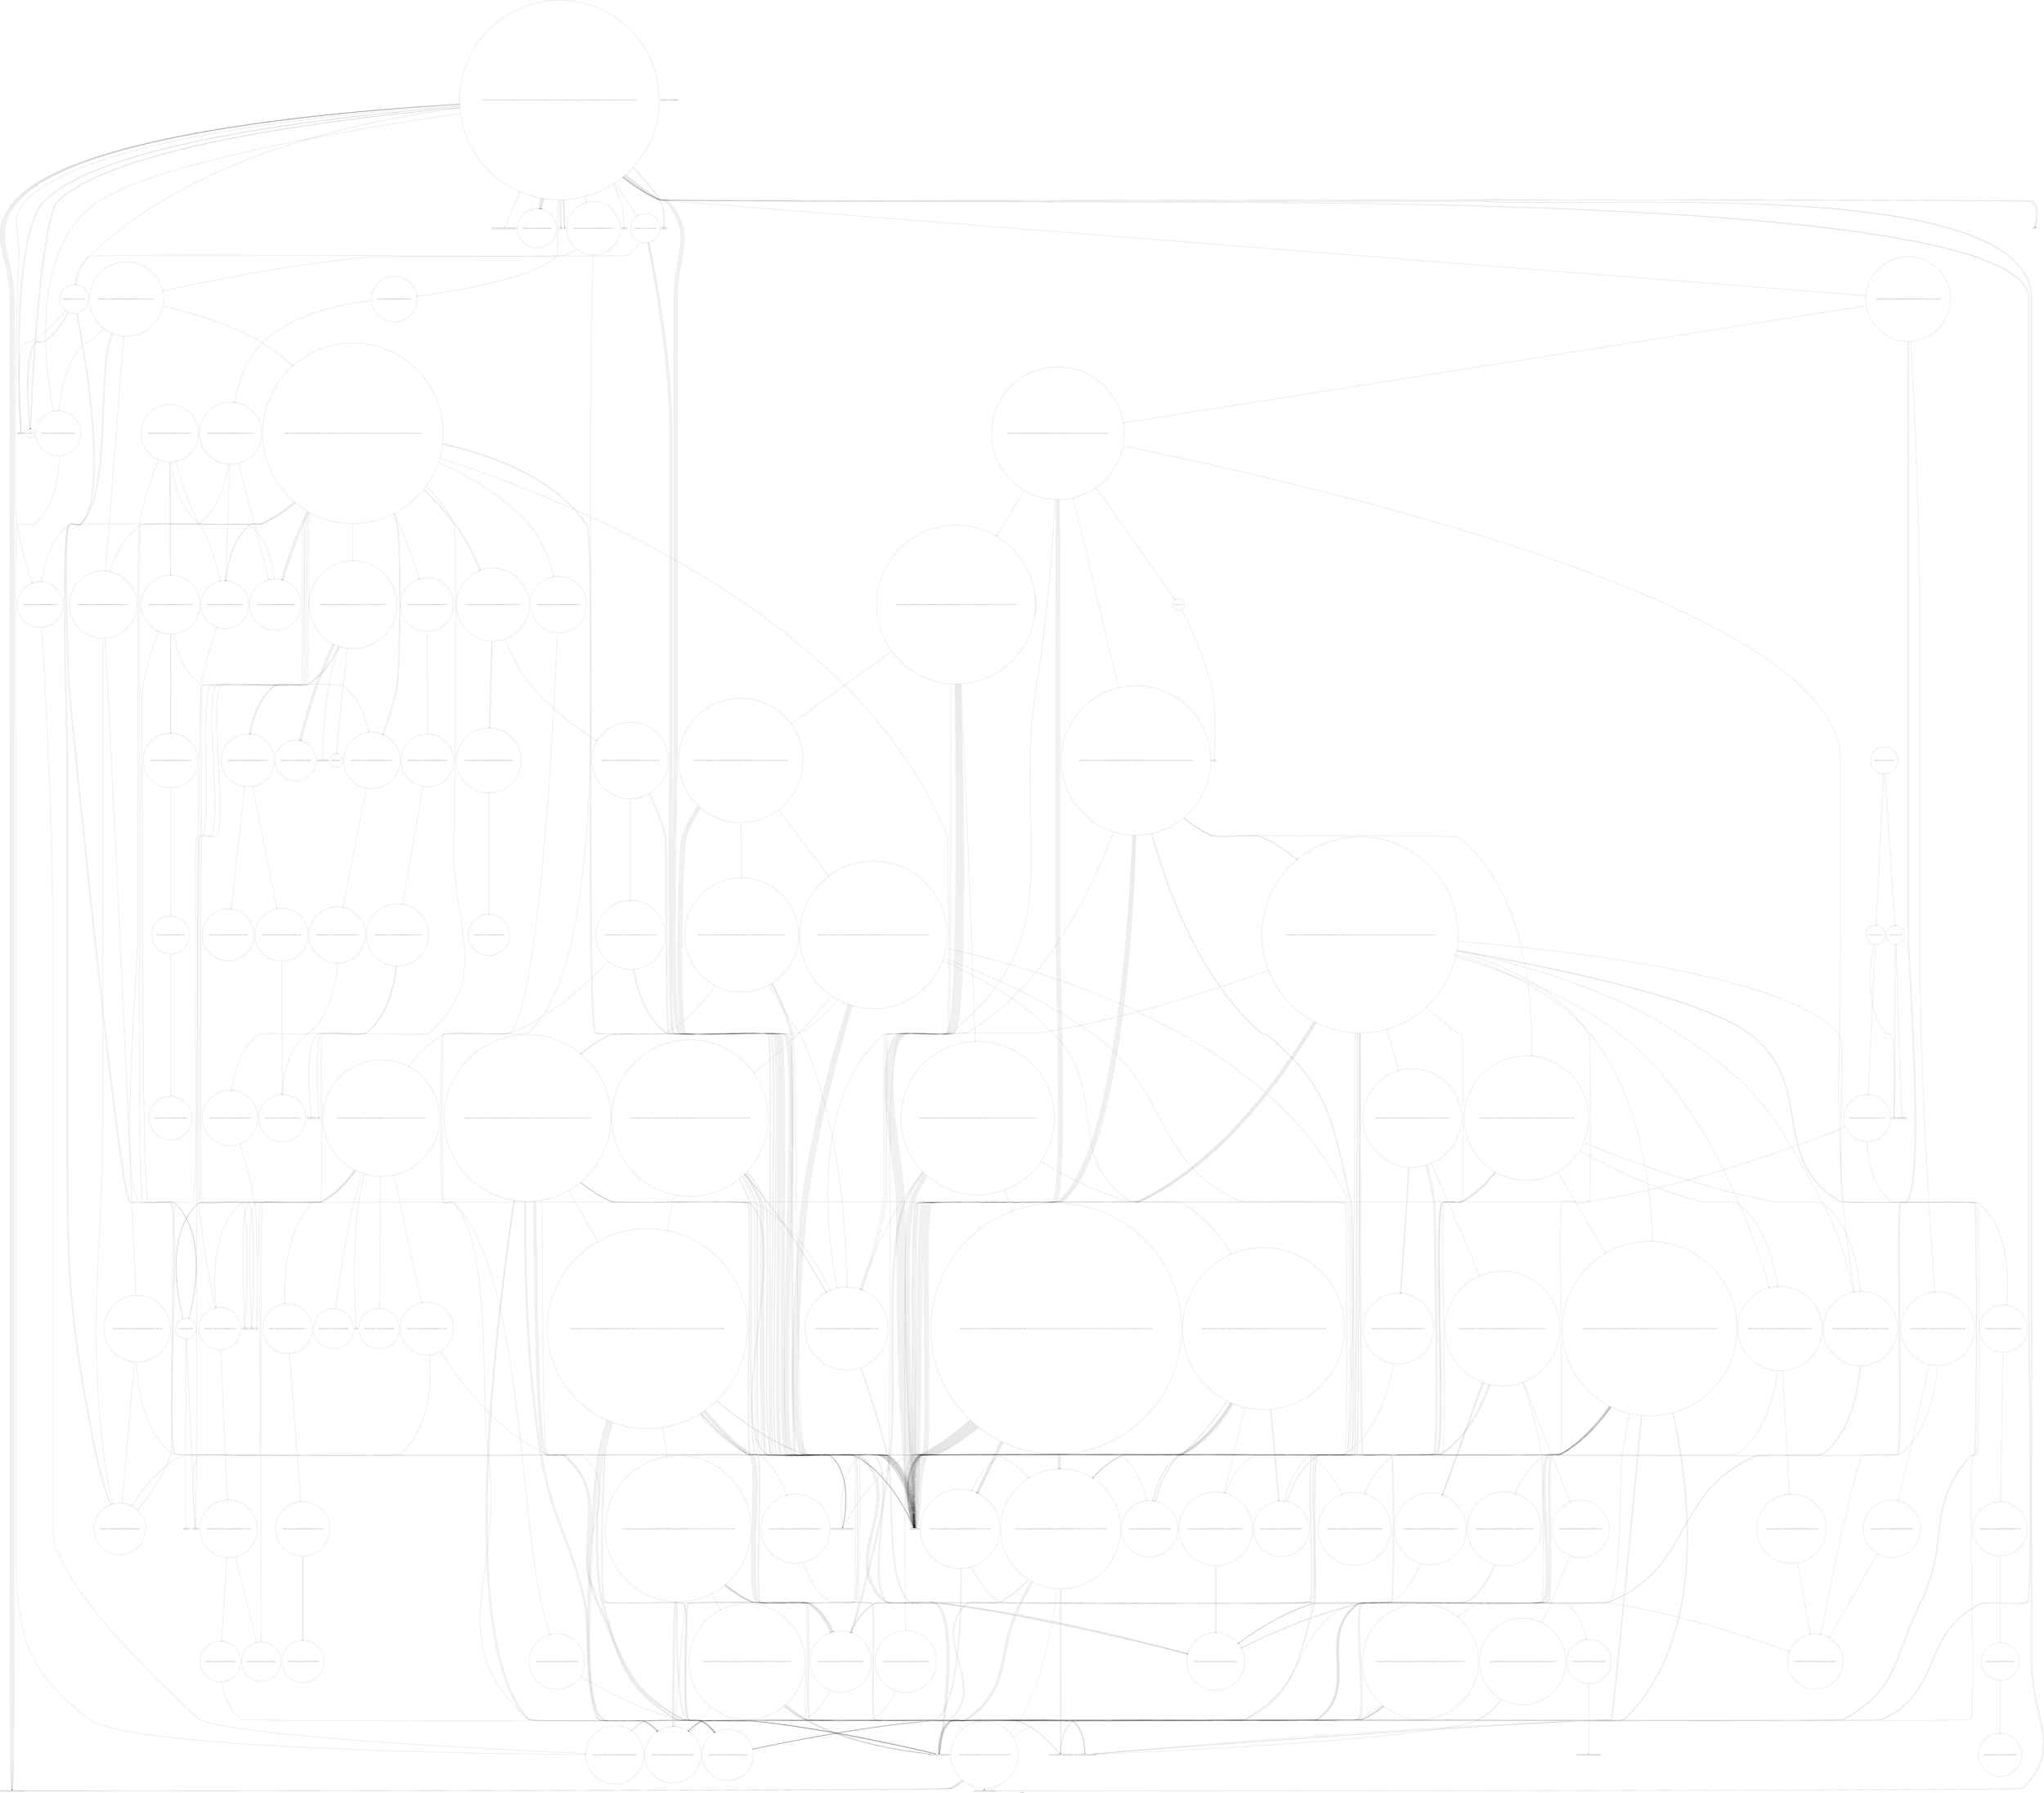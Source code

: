 digraph "Call Graph" {
	label="Call Graph";

	Node0x55e33c1024f0 [shape=record,shape=circle,label="{__cxx_global_var_init|{<s0>1|<s1>2}}"];
	Node0x55e33c1024f0:s0 -> Node0x55e33c100630[color=black];
	Node0x55e33c1024f0:s1 -> Node0x55e33c549b20[color=black];
	Node0x55e33c54d6c0 [shape=record,shape=circle,label="{_ZN9__gnu_cxx13new_allocatorINSt7__cxx1112basic_stringIcSt11char_traitsIcESaIcEEEE7destroyIS6_EEvPT_|{<s0>186}}"];
	Node0x55e33c54d6c0:s0 -> Node0x55e33c54a520[color=black];
	Node0x55e33c549d20 [shape=record,shape=circle,label="{_Z4pcmpNSt7__cxx1112basic_stringIcSt11char_traitsIcESaIcEEES4_|{<s0>12|<s1>13|<s2>14|<s3>15|<s4>16|<s5>17|<s6>18|<s7>19|<s8>20}}"];
	Node0x55e33c549d20:s0 -> Node0x55e33c549da0[color=black];
	Node0x55e33c549d20:s1 -> Node0x55e33c549da0[color=black];
	Node0x55e33c549d20:s2 -> Node0x55e33c549da0[color=black];
	Node0x55e33c549d20:s3 -> Node0x55e33c549da0[color=black];
	Node0x55e33c549d20:s4 -> Node0x55e33c549da0[color=black];
	Node0x55e33c549d20:s5 -> Node0x55e33c549e20[color=black];
	Node0x55e33c549d20:s6 -> Node0x55e33c549e20[color=black];
	Node0x55e33c549d20:s7 -> Node0x55e33c549e20[color=black];
	Node0x55e33c549d20:s8 -> Node0x55e33c549e20[color=black];
	Node0x55e33c54b220 [shape=record,shape=circle,label="{_ZSt22__final_insertion_sortIN9__gnu_cxx17__normal_iteratorIPNSt7__cxx1112basic_stringIcSt11char_traitsIcESaIcEEESt6vectorIS7_SaIS7_EEEENS0_5__ops15_Iter_comp_iterIPFbS7_S7_EEEEvT_SI_T0_|{<s0>218|<s1>219|<s2>220|<s3>221|<s4>222|<s5>223|<s6>224|<s7>225|<s8>226|<s9>227|<s10>228|<s11>229|<s12>230}}"];
	Node0x55e33c54b220:s0 -> Node0x55e33c54c7c0[color=black];
	Node0x55e33c54b220:s1 -> Node0x55e33c54a020[color=black];
	Node0x55e33c54b220:s2 -> Node0x55e33c54b720[color=black];
	Node0x55e33c54b220:s3 -> Node0x55e33c54a020[color=black];
	Node0x55e33c54b220:s4 -> Node0x55e33c54c020[color=black];
	Node0x55e33c54b220:s5 -> Node0x55e33c54b720[color=black];
	Node0x55e33c54b220:s6 -> Node0x55e33c54a020[color=black];
	Node0x55e33c54b220:s7 -> Node0x55e33c54a020[color=black];
	Node0x55e33c54b220:s8 -> Node0x55e33c54c0a0[color=black];
	Node0x55e33c54b220:s9 -> Node0x55e33c54a020[color=black];
	Node0x55e33c54b220:s10 -> Node0x55e33c54a020[color=black];
	Node0x55e33c54b220:s11 -> Node0x55e33c54a020[color=black];
	Node0x55e33c54b220:s12 -> Node0x55e33c54c020[color=black];
	Node0x55e33c54a0a0 [shape=record,shape=circle,label="{_Z3gcdR3recS0_|{<s0>26|<s1>27|<s2>28|<s3>29|<s4>30}}"];
	Node0x55e33c54a0a0:s0 -> Node0x55e33c54a020[color=black];
	Node0x55e33c54a0a0:s1 -> Node0x55e33c54a020[color=black];
	Node0x55e33c54a0a0:s2 -> Node0x55e33c54a020[color=black];
	Node0x55e33c54a0a0:s3 -> Node0x55e33c54a020[color=black];
	Node0x55e33c54a0a0:s4 -> Node0x55e33c549f20[color=black];
	Node0x55e33c54b5a0 [shape=record,shape=circle,label="{_ZN9__gnu_cxx5__ops15_Iter_comp_iterIPFbNSt7__cxx1112basic_stringIcSt11char_traitsIcESaIcEEES7_EEclINS_17__normal_iteratorIPS7_St6vectorIS7_SaIS7_EEEESH_EEbT_T0_|{<s0>288|<s1>289|<s2>290|<s3>291|<s4>292|<s5>293|<s6>294|<s7>295|<s8>493}}"];
	Node0x55e33c54b5a0:s0 -> Node0x55e33c54b7a0[color=black];
	Node0x55e33c54b5a0:s1 -> Node0x55e33c54bba0[color=black];
	Node0x55e33c54b5a0:s2 -> Node0x55e33c54b7a0[color=black];
	Node0x55e33c54b5a0:s3 -> Node0x55e33c54bba0[color=black];
	Node0x55e33c54b5a0:s4 -> Node0x55e33c54a520[color=black];
	Node0x55e33c54b5a0:s5 -> Node0x55e33c54a520[color=black];
	Node0x55e33c54b5a0:s6 -> Node0x55e33c54a520[color=black];
	Node0x55e33c54b5a0:s7 -> Node0x55e33c54a520[color=black];
	Node0x55e33c54b5a0:s8 -> Node0x55e33c549d20[color=red];
	Node0x55e33c54a420 [shape=record,shape=Mrecord,label="{_ZNSt7__cxx1112basic_stringIcSt11char_traitsIcESaIcEEC1EPKcRKS3_}"];
	Node0x55e33c54b920 [shape=record,shape=circle,label="{_ZSt4moveIRN9__gnu_cxx5__ops15_Iter_comp_iterIPFbNSt7__cxx1112basic_stringIcSt11char_traitsIcESaIcEEES8_EEEEONSt16remove_referenceIT_E4typeEOSE_}"];
	Node0x55e33c54a7a0 [shape=record,shape=circle,label="{_ZNSt6vectorINSt7__cxx1112basic_stringIcSt11char_traitsIcESaIcEEESaIS5_EEixEm}"];
	Node0x55e33c54bca0 [shape=record,shape=circle,label="{_ZSt22__move_median_to_firstIN9__gnu_cxx17__normal_iteratorIPNSt7__cxx1112basic_stringIcSt11char_traitsIcESaIcEEESt6vectorIS7_SaIS7_EEEENS0_5__ops15_Iter_comp_iterIPFbS7_S7_EEEEvT_SI_SI_SI_T0_|{<s0>357|<s1>358|<s2>359|<s3>360|<s4>361|<s5>362|<s6>363|<s7>364|<s8>365|<s9>366|<s10>367|<s11>368|<s12>369|<s13>370|<s14>371|<s15>372|<s16>373|<s17>374|<s18>375|<s19>376|<s20>377|<s21>378|<s22>379|<s23>380|<s24>381|<s25>382|<s26>383|<s27>384|<s28>385|<s29>386|<s30>387|<s31>388|<s32>389}}"];
	Node0x55e33c54bca0:s0 -> Node0x55e33c54a020[color=black];
	Node0x55e33c54bca0:s1 -> Node0x55e33c54a020[color=black];
	Node0x55e33c54bca0:s2 -> Node0x55e33c54b5a0[color=black];
	Node0x55e33c54bca0:s3 -> Node0x55e33c54a020[color=black];
	Node0x55e33c54bca0:s4 -> Node0x55e33c54a020[color=black];
	Node0x55e33c54bca0:s5 -> Node0x55e33c54b5a0[color=black];
	Node0x55e33c54bca0:s6 -> Node0x55e33c54a020[color=black];
	Node0x55e33c54bca0:s7 -> Node0x55e33c54a020[color=black];
	Node0x55e33c54bca0:s8 -> Node0x55e33c54be20[color=black];
	Node0x55e33c54bca0:s9 -> Node0x55e33c54a020[color=black];
	Node0x55e33c54bca0:s10 -> Node0x55e33c54a020[color=black];
	Node0x55e33c54bca0:s11 -> Node0x55e33c54b5a0[color=black];
	Node0x55e33c54bca0:s12 -> Node0x55e33c54a020[color=black];
	Node0x55e33c54bca0:s13 -> Node0x55e33c54a020[color=black];
	Node0x55e33c54bca0:s14 -> Node0x55e33c54be20[color=black];
	Node0x55e33c54bca0:s15 -> Node0x55e33c54a020[color=black];
	Node0x55e33c54bca0:s16 -> Node0x55e33c54a020[color=black];
	Node0x55e33c54bca0:s17 -> Node0x55e33c54be20[color=black];
	Node0x55e33c54bca0:s18 -> Node0x55e33c54a020[color=black];
	Node0x55e33c54bca0:s19 -> Node0x55e33c54a020[color=black];
	Node0x55e33c54bca0:s20 -> Node0x55e33c54b5a0[color=black];
	Node0x55e33c54bca0:s21 -> Node0x55e33c54a020[color=black];
	Node0x55e33c54bca0:s22 -> Node0x55e33c54a020[color=black];
	Node0x55e33c54bca0:s23 -> Node0x55e33c54be20[color=black];
	Node0x55e33c54bca0:s24 -> Node0x55e33c54a020[color=black];
	Node0x55e33c54bca0:s25 -> Node0x55e33c54a020[color=black];
	Node0x55e33c54bca0:s26 -> Node0x55e33c54b5a0[color=black];
	Node0x55e33c54bca0:s27 -> Node0x55e33c54a020[color=black];
	Node0x55e33c54bca0:s28 -> Node0x55e33c54a020[color=black];
	Node0x55e33c54bca0:s29 -> Node0x55e33c54be20[color=black];
	Node0x55e33c54bca0:s30 -> Node0x55e33c54a020[color=black];
	Node0x55e33c54bca0:s31 -> Node0x55e33c54a020[color=black];
	Node0x55e33c54bca0:s32 -> Node0x55e33c54be20[color=black];
	Node0x55e33c54ab20 [shape=record,shape=circle,label="{_ZNSaINSt7__cxx1112basic_stringIcSt11char_traitsIcESaIcEEEEC2Ev|{<s0>90}}"];
	Node0x55e33c54ab20:s0 -> Node0x55e33c54aba0[color=black];
	Node0x55e33c54c020 [shape=record,shape=circle,label="{_ZSt16__insertion_sortIN9__gnu_cxx17__normal_iteratorIPNSt7__cxx1112basic_stringIcSt11char_traitsIcESaIcEEESt6vectorIS7_SaIS7_EEEENS0_5__ops15_Iter_comp_iterIPFbS7_S7_EEEEvT_SI_T0_|{<s0>410|<s1>411|<s2>412|<s3>413|<s4>414|<s5>415|<s6>416|<s7>417|<s8>418|<s9>419|<s10>420|<s11>421|<s12>422|<s13>423|<s14>424|<s15>425|<s16>426|<s17>427|<s18>428|<s19>429|<s20>430|<s21>431|<s22>432}}"];
	Node0x55e33c54c020:s0 -> Node0x55e33c54c120[color=black];
	Node0x55e33c54c020:s1 -> Node0x55e33c54b720[color=black];
	Node0x55e33c54c020:s2 -> Node0x55e33c54d8c0[color=black];
	Node0x55e33c54c020:s3 -> Node0x55e33c54a020[color=black];
	Node0x55e33c54c020:s4 -> Node0x55e33c54a020[color=black];
	Node0x55e33c54c020:s5 -> Node0x55e33c54b5a0[color=black];
	Node0x55e33c54c020:s6 -> Node0x55e33c54b7a0[color=black];
	Node0x55e33c54c020:s7 -> Node0x55e33c54c440[color=black];
	Node0x55e33c54c020:s8 -> Node0x55e33c54c6c0[color=black];
	Node0x55e33c54c020:s9 -> Node0x55e33c54a020[color=black];
	Node0x55e33c54c020:s10 -> Node0x55e33c54a020[color=black];
	Node0x55e33c54c020:s11 -> Node0x55e33c54b720[color=black];
	Node0x55e33c54c020:s12 -> Node0x55e33c54f9e0[color=black];
	Node0x55e33c54c020:s13 -> Node0x55e33c54c440[color=black];
	Node0x55e33c54c020:s14 -> Node0x55e33c54b7a0[color=black];
	Node0x55e33c54c020:s15 -> Node0x55e33c54b8a0[color=black];
	Node0x55e33c54c020:s16 -> Node0x55e33c54a520[color=black];
	Node0x55e33c54c020:s17 -> Node0x55e33c54a520[color=black];
	Node0x55e33c54c020:s18 -> Node0x55e33c54a020[color=black];
	Node0x55e33c54c020:s19 -> Node0x55e33c54a020[color=black];
	Node0x55e33c54c020:s20 -> Node0x55e33c54fae0[color=black];
	Node0x55e33c54c020:s21 -> Node0x55e33c54fa60[color=black];
	Node0x55e33c54c020:s22 -> Node0x55e33c54b6a0[color=black];
	Node0x55e33c54aea0 [shape=record,shape=circle,label="{_ZSt8_DestroyINSt7__cxx1112basic_stringIcSt11char_traitsIcESaIcEEEEvPT_|{<s0>99}}"];
	Node0x55e33c54aea0:s0 -> Node0x55e33c54a520[color=black];
	Node0x55e33c54fbe0 [shape=record,shape=circle,label="{_ZSt12__miter_baseIN9__gnu_cxx17__normal_iteratorIPNSt7__cxx1112basic_stringIcSt11char_traitsIcESaIcEEESt6vectorIS7_SaIS7_EEEEET_SD_|{<s0>476}}"];
	Node0x55e33c54fbe0:s0 -> Node0x55e33c54a020[color=black];
	Node0x55e33c54c240 [shape=record,shape=circle,label="{_ZNSaINSt7__cxx1112basic_stringIcSt11char_traitsIcESaIcEEEED2Ev|{<s0>104}}"];
	Node0x55e33c54c240:s0 -> Node0x55e33c54c2c0[color=black];
	Node0x55e33c54ff60 [shape=record,shape=circle,label="{_GLOBAL__sub_I_lympanda_1_0.cpp|{<s0>490|<s1>491}}"];
	Node0x55e33c54ff60:s0 -> Node0x55e33c1024f0[color=black];
	Node0x55e33c54ff60:s1 -> Node0x55e33c549ba0[color=black];
	Node0x55e33c54c5c0 [shape=record,shape=circle,label="{_ZNSt6vectorINSt7__cxx1112basic_stringIcSt11char_traitsIcESaIcEEESaIS5_EE17_M_realloc_insertIJS5_EEEvN9__gnu_cxx17__normal_iteratorIPS5_S7_EEDpOT_|{<s0>115|<s1>116|<s2>117|<s3>118|<s4>119|<s5>120|<s6>121|<s7>122|<s8>123|<s9>124|<s10>125|<s11>126|<s12>127|<s13>128|<s14>129|<s15>130|<s16>131|<s17>132|<s18>133|<s19>134|<s20>135|<s21>136|<s22>137}}"];
	Node0x55e33c54c5c0:s0 -> Node0x55e33c54c740[color=black];
	Node0x55e33c54c5c0:s1 -> Node0x55e33c54a6a0[color=black];
	Node0x55e33c54c5c0:s2 -> Node0x55e33c54c7c0[color=black];
	Node0x55e33c54c5c0:s3 -> Node0x55e33c54c840[color=black];
	Node0x55e33c54c5c0:s4 -> Node0x55e33c54c540[color=black];
	Node0x55e33c54c5c0:s5 -> Node0x55e33c54c4c0[color=black];
	Node0x55e33c54c5c0:s6 -> Node0x55e33c54c940[color=black];
	Node0x55e33c54c5c0:s7 -> Node0x55e33c54aca0[color=black];
	Node0x55e33c54c5c0:s8 -> Node0x55e33c54c8c0[color=black];
	Node0x55e33c54c5c0:s9 -> Node0x55e33c54c940[color=black];
	Node0x55e33c54c5c0:s10 -> Node0x55e33c54aca0[color=black];
	Node0x55e33c54c5c0:s11 -> Node0x55e33c54c8c0[color=black];
	Node0x55e33c54c5c0:s12 -> Node0x55e33c54a9a0[color=black];
	Node0x55e33c54c5c0:s13 -> Node0x55e33c54c9c0[color=black];
	Node0x55e33c54c5c0:s14 -> Node0x55e33c54cac0[color=black];
	Node0x55e33c54c5c0:s15 -> Node0x55e33c54aca0[color=black];
	Node0x55e33c54c5c0:s16 -> Node0x55e33c54ac20[color=black];
	Node0x55e33c54c5c0:s17 -> Node0x55e33c54afa0[color=black];
	Node0x55e33c54c5c0:s18 -> Node0x55e33c54ca40[color=black];
	Node0x55e33c54c5c0:s19 -> Node0x55e33c54aca0[color=black];
	Node0x55e33c54c5c0:s20 -> Node0x55e33c54ac20[color=black];
	Node0x55e33c54c5c0:s21 -> Node0x55e33c54afa0[color=black];
	Node0x55e33c54c5c0:s22 -> Node0x55e33c54a920[color=black];
	Node0x55e33c54c940 [shape=record,shape=circle,label="{_ZNK9__gnu_cxx17__normal_iteratorIPNSt7__cxx1112basic_stringIcSt11char_traitsIcESaIcEEESt6vectorIS6_SaIS6_EEE4baseEv}"];
	Node0x55e33c54ccc0 [shape=record,shape=circle,label="{_ZSt3maxImERKT_S2_S2_}"];
	Node0x55e33c54d040 [shape=record,shape=Mrecord,label="{_Znwm}"];
	Node0x55e33c54d3c0 [shape=record,shape=circle,label="{_ZNKSt13move_iteratorIPNSt7__cxx1112basic_stringIcSt11char_traitsIcESaIcEEEEdeEv}"];
	Node0x55e33c100630 [shape=record,shape=Mrecord,label="{_ZNSt8ios_base4InitC1Ev}"];
	Node0x55e33c54d740 [shape=record,shape=circle,label="{_ZN9__gnu_cxx17__normal_iteratorIPNSt7__cxx1112basic_stringIcSt11char_traitsIcESaIcEEESt6vectorIS6_SaIS6_EEEC2ERKS7_}"];
	Node0x55e33c549da0 [shape=record,shape=Mrecord,label="{_ZNKSt7__cxx1112basic_stringIcSt11char_traitsIcESaIcEE6lengthEv}"];
	Node0x55e33c54b2a0 [shape=record,shape=circle,label="{_ZSt14__partial_sortIN9__gnu_cxx17__normal_iteratorIPNSt7__cxx1112basic_stringIcSt11char_traitsIcESaIcEEESt6vectorIS7_SaIS7_EEEENS0_5__ops15_Iter_comp_iterIPFbS7_S7_EEEEvT_SI_SI_T0_|{<s0>231|<s1>232|<s2>233|<s3>234|<s4>235|<s5>236|<s6>237|<s7>238}}"];
	Node0x55e33c54b2a0:s0 -> Node0x55e33c54a020[color=black];
	Node0x55e33c54b2a0:s1 -> Node0x55e33c54a020[color=black];
	Node0x55e33c54b2a0:s2 -> Node0x55e33c54a020[color=black];
	Node0x55e33c54b2a0:s3 -> Node0x55e33c54a020[color=black];
	Node0x55e33c54b2a0:s4 -> Node0x55e33c54b3a0[color=black];
	Node0x55e33c54b2a0:s5 -> Node0x55e33c54a020[color=black];
	Node0x55e33c54b2a0:s6 -> Node0x55e33c54a020[color=black];
	Node0x55e33c54b2a0:s7 -> Node0x55e33c54b420[color=black];
	Node0x55e33c54a120 [shape=record,shape=circle,label="{main|{<s0>31|<s1>32|<s2>33|<s3>34|<s4>35|<s5>36|<s6>37|<s7>38|<s8>39|<s9>40|<s10>41|<s11>42|<s12>43|<s13>44|<s14>45|<s15>46|<s16>47|<s17>48|<s18>49|<s19>50|<s20>51|<s21>52|<s22>53|<s23>54|<s24>55|<s25>56|<s26>57|<s27>58|<s28>59|<s29>60|<s30>61|<s31>62|<s32>63|<s33>64|<s34>65|<s35>66|<s36>67|<s37>68|<s38>69|<s39>70|<s40>71|<s41>72|<s42>73|<s43>74|<s44>75|<s45>76}}"];
	Node0x55e33c54a120:s0 -> Node0x55e33c54a1a0[color=black];
	Node0x55e33c54a120:s1 -> Node0x55e33c54a1a0[color=black];
	Node0x55e33c54a120:s2 -> Node0x55e33c54a220[color=black];
	Node0x55e33c54a120:s3 -> Node0x55e33c54a220[color=black];
	Node0x55e33c54a120:s4 -> Node0x55e33c54a2a0[color=black];
	Node0x55e33c54a120:s5 -> Node0x55e33c54a220[color=black];
	Node0x55e33c54a120:s6 -> Node0x55e33c54a3a0[color=black];
	Node0x55e33c54a120:s7 -> Node0x55e33c54a420[color=black];
	Node0x55e33c54a120:s8 -> Node0x55e33c54a320[color=black];
	Node0x55e33c54a120:s9 -> Node0x55e33c54a520[color=black];
	Node0x55e33c54a120:s10 -> Node0x55e33c54a5a0[color=black];
	Node0x55e33c54a120:s11 -> Node0x55e33c54a520[color=black];
	Node0x55e33c54a120:s12 -> Node0x55e33c54a5a0[color=black];
	Node0x55e33c54a120:s13 -> Node0x55e33c54a6a0[color=black];
	Node0x55e33c54a120:s14 -> Node0x55e33c54a720[color=black];
	Node0x55e33c54a120:s15 -> Node0x55e33c54a620[color=black];
	Node0x55e33c54a120:s16 -> Node0x55e33c549fa0[color=black];
	Node0x55e33c54a120:s17 -> Node0x55e33c54a7a0[color=black];
	Node0x55e33c54a120:s18 -> Node0x55e33c549da0[color=black];
	Node0x55e33c54a120:s19 -> Node0x55e33c54a7a0[color=black];
	Node0x55e33c54a120:s20 -> Node0x55e33c549e20[color=black];
	Node0x55e33c54a120:s21 -> Node0x55e33c54a7a0[color=black];
	Node0x55e33c54a120:s22 -> Node0x55e33c549da0[color=black];
	Node0x55e33c54a120:s23 -> Node0x55e33c54a7a0[color=black];
	Node0x55e33c54a120:s24 -> Node0x55e33c549da0[color=black];
	Node0x55e33c54a120:s25 -> Node0x55e33c54a020[color=black];
	Node0x55e33c54a120:s26 -> Node0x55e33c549ea0[color=black];
	Node0x55e33c54a120:s27 -> Node0x55e33c54a020[color=black];
	Node0x55e33c54a120:s28 -> Node0x55e33c54a0a0[color=black];
	Node0x55e33c54a120:s29 -> Node0x55e33c549fa0[color=black];
	Node0x55e33c54a120:s30 -> Node0x55e33c54a7a0[color=black];
	Node0x55e33c54a120:s31 -> Node0x55e33c549da0[color=black];
	Node0x55e33c54a120:s32 -> Node0x55e33c54a7a0[color=black];
	Node0x55e33c54a120:s33 -> Node0x55e33c549e20[color=black];
	Node0x55e33c54a120:s34 -> Node0x55e33c54a7a0[color=black];
	Node0x55e33c54a120:s35 -> Node0x55e33c549da0[color=black];
	Node0x55e33c54a120:s36 -> Node0x55e33c54a7a0[color=black];
	Node0x55e33c54a120:s37 -> Node0x55e33c549da0[color=black];
	Node0x55e33c54a120:s38 -> Node0x55e33c54a020[color=black];
	Node0x55e33c54a120:s39 -> Node0x55e33c549f20[color=black];
	Node0x55e33c54a120:s40 -> Node0x55e33c54a020[color=black];
	Node0x55e33c54a120:s41 -> Node0x55e33c54a020[color=black];
	Node0x55e33c54a120:s42 -> Node0x55e33c549ea0[color=black];
	Node0x55e33c54a120:s43 -> Node0x55e33c54a820[color=black];
	Node0x55e33c54a120:s44 -> Node0x55e33c54a820[color=black];
	Node0x55e33c54a120:s45 -> Node0x55e33c54a820[color=black];
	Node0x55e33c54b620 [shape=record,shape=circle,label="{_ZSt10__pop_heapIN9__gnu_cxx17__normal_iteratorIPNSt7__cxx1112basic_stringIcSt11char_traitsIcESaIcEEESt6vectorIS7_SaIS7_EEEENS0_5__ops15_Iter_comp_iterIPFbS7_S7_EEEEvT_SI_SI_RT0_|{<s0>296|<s1>297|<s2>298|<s3>299|<s4>300|<s5>301|<s6>302|<s7>303|<s8>304|<s9>305|<s10>306|<s11>307|<s12>308|<s13>309|<s14>310|<s15>311|<s16>312}}"];
	Node0x55e33c54b620:s0 -> Node0x55e33c54b7a0[color=black];
	Node0x55e33c54b620:s1 -> Node0x55e33c54c440[color=black];
	Node0x55e33c54b620:s2 -> Node0x55e33c54c6c0[color=black];
	Node0x55e33c54b620:s3 -> Node0x55e33c54b7a0[color=black];
	Node0x55e33c54b620:s4 -> Node0x55e33c54c440[color=black];
	Node0x55e33c54b620:s5 -> Node0x55e33c54b7a0[color=black];
	Node0x55e33c54b620:s6 -> Node0x55e33c54b8a0[color=black];
	Node0x55e33c54b620:s7 -> Node0x55e33c54a020[color=black];
	Node0x55e33c54b620:s8 -> Node0x55e33c54c7c0[color=black];
	Node0x55e33c54b620:s9 -> Node0x55e33c54c440[color=black];
	Node0x55e33c54b620:s10 -> Node0x55e33c54c6c0[color=black];
	Node0x55e33c54b620:s11 -> Node0x55e33c54a020[color=black];
	Node0x55e33c54b620:s12 -> Node0x55e33c54b820[color=black];
	Node0x55e33c54b620:s13 -> Node0x55e33c54a520[color=black];
	Node0x55e33c54b620:s14 -> Node0x55e33c54a520[color=black];
	Node0x55e33c54b620:s15 -> Node0x55e33c54a520[color=black];
	Node0x55e33c54b620:s16 -> Node0x55e33c54a520[color=black];
	Node0x55e33c54a4a0 [shape=record,shape=Mrecord,label="{__gxx_personality_v0}"];
	Node0x55e33c54b9a0 [shape=record,shape=circle,label="{_ZN9__gnu_cxx5__ops14_Iter_comp_valIPFbNSt7__cxx1112basic_stringIcSt11char_traitsIcESaIcEEES7_EEC2EONS0_15_Iter_comp_iterIS9_EE|{<s0>337}}"];
	Node0x55e33c54b9a0:s0 -> Node0x55e33c54baa0[color=black];
	Node0x55e33c54a820 [shape=record,shape=Mrecord,label="{printf}"];
	Node0x55e33c54bd20 [shape=record,shape=circle,label="{_ZNK9__gnu_cxx17__normal_iteratorIPNSt7__cxx1112basic_stringIcSt11char_traitsIcESaIcEEESt6vectorIS6_SaIS6_EEEmiEl|{<s0>390}}"];
	Node0x55e33c54bd20:s0 -> Node0x55e33c54d740[color=black];
	Node0x55e33c54aba0 [shape=record,shape=circle,label="{_ZN9__gnu_cxx13new_allocatorINSt7__cxx1112basic_stringIcSt11char_traitsIcESaIcEEEEC2Ev}"];
	Node0x55e33c54c0a0 [shape=record,shape=circle,label="{_ZSt26__unguarded_insertion_sortIN9__gnu_cxx17__normal_iteratorIPNSt7__cxx1112basic_stringIcSt11char_traitsIcESaIcEEESt6vectorIS7_SaIS7_EEEENS0_5__ops15_Iter_comp_iterIPFbS7_S7_EEEEvT_SI_T0_|{<s0>433|<s1>434|<s2>435|<s3>436|<s4>437|<s5>438|<s6>439}}"];
	Node0x55e33c54c0a0:s0 -> Node0x55e33c54a020[color=black];
	Node0x55e33c54c0a0:s1 -> Node0x55e33c54d8c0[color=black];
	Node0x55e33c54c0a0:s2 -> Node0x55e33c54a020[color=black];
	Node0x55e33c54c0a0:s3 -> Node0x55e33c54a020[color=black];
	Node0x55e33c54c0a0:s4 -> Node0x55e33c54fae0[color=black];
	Node0x55e33c54c0a0:s5 -> Node0x55e33c54fa60[color=black];
	Node0x55e33c54c0a0:s6 -> Node0x55e33c54b6a0[color=black];
	Node0x55e33c54af20 [shape=record,shape=circle,label="{_ZSt11__addressofINSt7__cxx1112basic_stringIcSt11char_traitsIcESaIcEEEEPT_RS6_}"];
	Node0x55e33c54fc60 [shape=record,shape=circle,label="{_ZSt22__copy_move_backward_aILb1EPNSt7__cxx1112basic_stringIcSt11char_traitsIcESaIcEEES6_ET1_T0_S8_S7_|{<s0>477}}"];
	Node0x55e33c54fc60:s0 -> Node0x55e33c54fd60[color=black];
	Node0x55e33c54c2c0 [shape=record,shape=circle,label="{_ZN9__gnu_cxx13new_allocatorINSt7__cxx1112basic_stringIcSt11char_traitsIcESaIcEEEED2Ev}"];
	Node0x55e33c54c640 [shape=record,shape=circle,label="{_ZN9__gnu_cxx13new_allocatorINSt7__cxx1112basic_stringIcSt11char_traitsIcESaIcEEEE9constructIS6_JS6_EEEvPT_DpOT0_|{<s0>138|<s1>139}}"];
	Node0x55e33c54c640:s0 -> Node0x55e33c54c540[color=black];
	Node0x55e33c54c640:s1 -> Node0x55e33c54c6c0[color=black];
	Node0x55e33c54c9c0 [shape=record,shape=circle,label="{_ZNSt16allocator_traitsISaINSt7__cxx1112basic_stringIcSt11char_traitsIcESaIcEEEEE7destroyIS5_EEvRS6_PT_|{<s0>155}}"];
	Node0x55e33c54c9c0:s0 -> Node0x55e33c54d6c0[color=black];
	Node0x55e33c54cd40 [shape=record,shape=circle,label="{_ZNSt16allocator_traitsISaINSt7__cxx1112basic_stringIcSt11char_traitsIcESaIcEEEEE8max_sizeERKS6_|{<s0>158}}"];
	Node0x55e33c54cd40:s0 -> Node0x55e33c54ce40[color=black];
	Node0x55e33c54d0c0 [shape=record,shape=circle,label="{_ZSt22__uninitialized_copy_aISt13move_iteratorIPNSt7__cxx1112basic_stringIcSt11char_traitsIcESaIcEEEES7_S6_ET0_T_SA_S9_RSaIT1_E|{<s0>163|<s1>164|<s2>165}}"];
	Node0x55e33c54d0c0:s0 -> Node0x55e33c54a020[color=black];
	Node0x55e33c54d0c0:s1 -> Node0x55e33c54a020[color=black];
	Node0x55e33c54d0c0:s2 -> Node0x55e33c54d1c0[color=black];
	Node0x55e33c54d440 [shape=record,shape=circle,label="{_ZNSt13move_iteratorIPNSt7__cxx1112basic_stringIcSt11char_traitsIcESaIcEEEEppEv}"];
	Node0x55e33c549aa0 [shape=record,shape=Mrecord,label="{_ZNSt8ios_base4InitD1Ev}"];
	Node0x55e33c54d7c0 [shape=record,shape=circle,label="{_ZSt6__sortIN9__gnu_cxx17__normal_iteratorIPNSt7__cxx1112basic_stringIcSt11char_traitsIcESaIcEEESt6vectorIS7_SaIS7_EEEENS0_5__ops15_Iter_comp_iterIPFbS7_S7_EEEEvT_SI_T0_|{<s0>187|<s1>188|<s2>189|<s3>190|<s4>191|<s5>192|<s6>193|<s7>194|<s8>195|<s9>196|<s10>197}}"];
	Node0x55e33c54d7c0:s0 -> Node0x55e33c54d8c0[color=black];
	Node0x55e33c54d7c0:s1 -> Node0x55e33c54a020[color=black];
	Node0x55e33c54d7c0:s2 -> Node0x55e33c54a020[color=black];
	Node0x55e33c54d7c0:s3 -> Node0x55e33c54c7c0[color=black];
	Node0x55e33c54d7c0:s4 -> Node0x55e33c54b1a0[color=black];
	Node0x55e33c54d7c0:s5 -> Node0x55e33c54a020[color=black];
	Node0x55e33c54d7c0:s6 -> Node0x55e33c54d940[color=black];
	Node0x55e33c54d7c0:s7 -> Node0x55e33c54a020[color=black];
	Node0x55e33c54d7c0:s8 -> Node0x55e33c54a020[color=black];
	Node0x55e33c54d7c0:s9 -> Node0x55e33c54a020[color=black];
	Node0x55e33c54d7c0:s10 -> Node0x55e33c54b220[color=black];
	Node0x55e33c549e20 [shape=record,shape=Mrecord,label="{_ZNSt7__cxx1112basic_stringIcSt11char_traitsIcESaIcEEixEm}"];
	Node0x55e33c54b320 [shape=record,shape=circle,label="{_ZSt27__unguarded_partition_pivotIN9__gnu_cxx17__normal_iteratorIPNSt7__cxx1112basic_stringIcSt11char_traitsIcESaIcEEESt6vectorIS7_SaIS7_EEEENS0_5__ops15_Iter_comp_iterIPFbS7_S7_EEEET_SI_SI_T0_|{<s0>239|<s1>240|<s2>241|<s3>242|<s4>243|<s5>244|<s6>245|<s7>246|<s8>247|<s9>248|<s10>249|<s11>250|<s12>251}}"];
	Node0x55e33c54b320:s0 -> Node0x55e33c54c7c0[color=black];
	Node0x55e33c54b320:s1 -> Node0x55e33c54b720[color=black];
	Node0x55e33c54b320:s2 -> Node0x55e33c54a020[color=black];
	Node0x55e33c54b320:s3 -> Node0x55e33c54b720[color=black];
	Node0x55e33c54b320:s4 -> Node0x55e33c54a020[color=black];
	Node0x55e33c54b320:s5 -> Node0x55e33c54bd20[color=black];
	Node0x55e33c54b320:s6 -> Node0x55e33c54a020[color=black];
	Node0x55e33c54b320:s7 -> Node0x55e33c54bca0[color=black];
	Node0x55e33c54b320:s8 -> Node0x55e33c54b720[color=black];
	Node0x55e33c54b320:s9 -> Node0x55e33c54a020[color=black];
	Node0x55e33c54b320:s10 -> Node0x55e33c54a020[color=black];
	Node0x55e33c54b320:s11 -> Node0x55e33c54a020[color=black];
	Node0x55e33c54b320:s12 -> Node0x55e33c54bda0[color=black];
	Node0x55e33c54a1a0 [shape=record,shape=Mrecord,label="{freopen}"];
	Node0x55e33c54b6a0 [shape=record,shape=circle,label="{_ZN9__gnu_cxx17__normal_iteratorIPNSt7__cxx1112basic_stringIcSt11char_traitsIcESaIcEEESt6vectorIS6_SaIS6_EEEppEv}"];
	Node0x55e33c54a520 [shape=record,shape=Mrecord,label="{_ZNSt7__cxx1112basic_stringIcSt11char_traitsIcESaIcEED1Ev}"];
	Node0x55e33c54ba20 [shape=record,shape=circle,label="{_ZSt11__push_heapIN9__gnu_cxx17__normal_iteratorIPNSt7__cxx1112basic_stringIcSt11char_traitsIcESaIcEEESt6vectorIS7_SaIS7_EEEElS7_NS0_5__ops14_Iter_comp_valIPFbS7_S7_EEEEvT_T0_SJ_T1_RT2_|{<s0>338|<s1>339|<s2>340|<s3>341|<s4>342|<s5>343|<s6>344|<s7>345|<s8>346|<s9>347|<s10>348|<s11>349}}"];
	Node0x55e33c54ba20:s0 -> Node0x55e33c54b720[color=black];
	Node0x55e33c54ba20:s1 -> Node0x55e33c54bb20[color=black];
	Node0x55e33c54ba20:s2 -> Node0x55e33c54b720[color=black];
	Node0x55e33c54ba20:s3 -> Node0x55e33c54b7a0[color=black];
	Node0x55e33c54ba20:s4 -> Node0x55e33c54c440[color=black];
	Node0x55e33c54ba20:s5 -> Node0x55e33c54b720[color=black];
	Node0x55e33c54ba20:s6 -> Node0x55e33c54b7a0[color=black];
	Node0x55e33c54ba20:s7 -> Node0x55e33c54b8a0[color=black];
	Node0x55e33c54ba20:s8 -> Node0x55e33c54c440[color=black];
	Node0x55e33c54ba20:s9 -> Node0x55e33c54b720[color=black];
	Node0x55e33c54ba20:s10 -> Node0x55e33c54b7a0[color=black];
	Node0x55e33c54ba20:s11 -> Node0x55e33c54b8a0[color=black];
	Node0x55e33c54a8a0 [shape=record,shape=circle,label="{_ZNSt12_Vector_baseINSt7__cxx1112basic_stringIcSt11char_traitsIcESaIcEEESaIS5_EEC2Ev|{<s0>86}}"];
	Node0x55e33c54a8a0:s0 -> Node0x55e33c54aaa0[color=black];
	Node0x55e33c54bda0 [shape=record,shape=circle,label="{_ZSt21__unguarded_partitionIN9__gnu_cxx17__normal_iteratorIPNSt7__cxx1112basic_stringIcSt11char_traitsIcESaIcEEESt6vectorIS7_SaIS7_EEEENS0_5__ops15_Iter_comp_iterIPFbS7_S7_EEEET_SI_SI_SI_T0_|{<s0>391|<s1>392|<s2>393|<s3>394|<s4>395|<s5>396|<s6>397|<s7>398|<s8>399|<s9>400|<s10>401|<s11>402|<s12>403|<s13>404|<s14>405}}"];
	Node0x55e33c54bda0:s0 -> Node0x55e33c54a020[color=black];
	Node0x55e33c54bda0:s1 -> Node0x55e33c54a020[color=black];
	Node0x55e33c54bda0:s2 -> Node0x55e33c54b5a0[color=black];
	Node0x55e33c54bda0:s3 -> Node0x55e33c54b6a0[color=black];
	Node0x55e33c54bda0:s4 -> Node0x55e33c54bc20[color=black];
	Node0x55e33c54bda0:s5 -> Node0x55e33c54a020[color=black];
	Node0x55e33c54bda0:s6 -> Node0x55e33c54a020[color=black];
	Node0x55e33c54bda0:s7 -> Node0x55e33c54b5a0[color=black];
	Node0x55e33c54bda0:s8 -> Node0x55e33c54bc20[color=black];
	Node0x55e33c54bda0:s9 -> Node0x55e33c54b520[color=black];
	Node0x55e33c54bda0:s10 -> Node0x55e33c54a020[color=black];
	Node0x55e33c54bda0:s11 -> Node0x55e33c54a020[color=black];
	Node0x55e33c54bda0:s12 -> Node0x55e33c54a020[color=black];
	Node0x55e33c54bda0:s13 -> Node0x55e33c54be20[color=black];
	Node0x55e33c54bda0:s14 -> Node0x55e33c54b6a0[color=black];
	Node0x55e33c54ac20 [shape=record,shape=circle,label="{_ZSt8_DestroyIPNSt7__cxx1112basic_stringIcSt11char_traitsIcESaIcEEES5_EvT_S7_RSaIT0_E|{<s0>91}}"];
	Node0x55e33c54ac20:s0 -> Node0x55e33c54ada0[color=black];
	Node0x55e33c54c120 [shape=record,shape=circle,label="{_ZN9__gnu_cxxeqIPNSt7__cxx1112basic_stringIcSt11char_traitsIcESaIcEEESt6vectorIS6_SaIS6_EEEEbRKNS_17__normal_iteratorIT_T0_EESG_|{<s0>440|<s1>441}}"];
	Node0x55e33c54c120:s0 -> Node0x55e33c54c940[color=black];
	Node0x55e33c54c120:s1 -> Node0x55e33c54c940[color=black];
	Node0x55e33c54afa0 [shape=record,shape=circle,label="{_ZNSt12_Vector_baseINSt7__cxx1112basic_stringIcSt11char_traitsIcESaIcEEESaIS5_EE13_M_deallocateEPS5_m|{<s0>100}}"];
	Node0x55e33c54afa0:s0 -> Node0x55e33c54b0a0[color=black];
	Node0x55e33c54fce0 [shape=record,shape=circle,label="{_ZSt12__niter_baseIPNSt7__cxx1112basic_stringIcSt11char_traitsIcESaIcEEESt6vectorIS5_SaIS5_EEET_N9__gnu_cxx17__normal_iteratorISA_T0_EE|{<s0>478}}"];
	Node0x55e33c54fce0:s0 -> Node0x55e33c54c940[color=black];
	Node0x55e33c54c340 [shape=record,shape=circle,label="{_ZNSt6vectorINSt7__cxx1112basic_stringIcSt11char_traitsIcESaIcEEESaIS5_EE15_M_erase_at_endEPS5_|{<s0>105|<s1>106|<s2>107}}"];
	Node0x55e33c54c340:s0 -> Node0x55e33c54aca0[color=black];
	Node0x55e33c54c340:s1 -> Node0x55e33c54ac20[color=black];
	Node0x55e33c54c340:s2 -> Node0x55e33c54a920[color=black];
	Node0x55e33c54c6c0 [shape=record,shape=Mrecord,label="{_ZNSt7__cxx1112basic_stringIcSt11char_traitsIcESaIcEEC1EOS4_}"];
	Node0x55e33c54ca40 [shape=record,shape=Mrecord,label="{__cxa_rethrow}"];
	Node0x55e33c54cdc0 [shape=record,shape=circle,label="{_ZNKSt12_Vector_baseINSt7__cxx1112basic_stringIcSt11char_traitsIcESaIcEEESaIS5_EE19_M_get_Tp_allocatorEv}"];
	Node0x55e33c54d140 [shape=record,shape=circle,label="{_ZSt32__make_move_if_noexcept_iteratorINSt7__cxx1112basic_stringIcSt11char_traitsIcESaIcEEESt13move_iteratorIPS5_EET0_PT_|{<s0>166}}"];
	Node0x55e33c54d140:s0 -> Node0x55e33c54d640[color=black];
	Node0x55e33c54d4c0 [shape=record,shape=Mrecord,label="{llvm.trap}"];
	Node0x55e33c549b20 [shape=record,shape=Mrecord,label="{__cxa_atexit}"];
	Node0x55e33c54d840 [shape=record,shape=circle,label="{_ZN9__gnu_cxx5__ops16__iter_comp_iterIPFbNSt7__cxx1112basic_stringIcSt11char_traitsIcESaIcEEES7_EEENS0_15_Iter_comp_iterIT_EESB_|{<s0>198|<s1>199}}"];
	Node0x55e33c54d840:s0 -> Node0x55e33c54baa0[color=black];
	Node0x55e33c54d840:s1 -> Node0x55e33c54fee0[color=black];
	Node0x55e33c549ea0 [shape=record,shape=circle,label="{_Z4jianR3recS_}"];
	Node0x55e33c54b3a0 [shape=record,shape=circle,label="{_ZSt13__heap_selectIN9__gnu_cxx17__normal_iteratorIPNSt7__cxx1112basic_stringIcSt11char_traitsIcESaIcEEESt6vectorIS7_SaIS7_EEEENS0_5__ops15_Iter_comp_iterIPFbS7_S7_EEEEvT_SI_SI_T0_|{<s0>252|<s1>253|<s2>254|<s3>255|<s4>256|<s5>257|<s6>258|<s7>259|<s8>260|<s9>261|<s10>262|<s11>263|<s12>264}}"];
	Node0x55e33c54b3a0:s0 -> Node0x55e33c54a020[color=black];
	Node0x55e33c54b3a0:s1 -> Node0x55e33c54a020[color=black];
	Node0x55e33c54b3a0:s2 -> Node0x55e33c54b4a0[color=black];
	Node0x55e33c54b3a0:s3 -> Node0x55e33c54a020[color=black];
	Node0x55e33c54b3a0:s4 -> Node0x55e33c54b520[color=black];
	Node0x55e33c54b3a0:s5 -> Node0x55e33c54a020[color=black];
	Node0x55e33c54b3a0:s6 -> Node0x55e33c54a020[color=black];
	Node0x55e33c54b3a0:s7 -> Node0x55e33c54b5a0[color=black];
	Node0x55e33c54b3a0:s8 -> Node0x55e33c54a020[color=black];
	Node0x55e33c54b3a0:s9 -> Node0x55e33c54a020[color=black];
	Node0x55e33c54b3a0:s10 -> Node0x55e33c54a020[color=black];
	Node0x55e33c54b3a0:s11 -> Node0x55e33c54b620[color=black];
	Node0x55e33c54b3a0:s12 -> Node0x55e33c54b6a0[color=black];
	Node0x55e33c54a220 [shape=record,shape=Mrecord,label="{scanf}"];
	Node0x55e33c54b720 [shape=record,shape=circle,label="{_ZNK9__gnu_cxx17__normal_iteratorIPNSt7__cxx1112basic_stringIcSt11char_traitsIcESaIcEEESt6vectorIS6_SaIS6_EEEplEl|{<s0>313}}"];
	Node0x55e33c54b720:s0 -> Node0x55e33c54d740[color=black];
	Node0x55e33c54a5a0 [shape=record,shape=Mrecord,label="{_ZNSaIcED1Ev}"];
	Node0x55e33c54baa0 [shape=record,shape=circle,label="{_ZSt4moveIRPFbNSt7__cxx1112basic_stringIcSt11char_traitsIcESaIcEEES5_EEONSt16remove_referenceIT_E4typeEOSA_}"];
	Node0x55e33c54a920 [shape=record,shape=circle,label="{__clang_call_terminate|{<s0>87|<s1>88}}"];
	Node0x55e33c54a920:s0 -> Node0x55e33c54a9a0[color=black];
	Node0x55e33c54a920:s1 -> Node0x55e33c54aa20[color=black];
	Node0x55e33c54be20 [shape=record,shape=circle,label="{_ZSt9iter_swapIN9__gnu_cxx17__normal_iteratorIPNSt7__cxx1112basic_stringIcSt11char_traitsIcESaIcEEESt6vectorIS7_SaIS7_EEEESC_EvT_T0_|{<s0>406|<s1>407|<s2>408}}"];
	Node0x55e33c54be20:s0 -> Node0x55e33c54b7a0[color=black];
	Node0x55e33c54be20:s1 -> Node0x55e33c54b7a0[color=black];
	Node0x55e33c54be20:s2 -> Node0x55e33c54bea0[color=black];
	Node0x55e33c54aca0 [shape=record,shape=circle,label="{_ZNSt12_Vector_baseINSt7__cxx1112basic_stringIcSt11char_traitsIcESaIcEEESaIS5_EE19_M_get_Tp_allocatorEv}"];
	Node0x55e33c54f9e0 [shape=record,shape=circle,label="{_ZSt13move_backwardIN9__gnu_cxx17__normal_iteratorIPNSt7__cxx1112basic_stringIcSt11char_traitsIcESaIcEEESt6vectorIS7_SaIS7_EEEESC_ET0_T_SE_SD_|{<s0>442|<s1>443|<s2>444|<s3>445|<s4>446|<s5>447}}"];
	Node0x55e33c54f9e0:s0 -> Node0x55e33c54a020[color=black];
	Node0x55e33c54f9e0:s1 -> Node0x55e33c54fbe0[color=black];
	Node0x55e33c54f9e0:s2 -> Node0x55e33c54a020[color=black];
	Node0x55e33c54f9e0:s3 -> Node0x55e33c54fbe0[color=black];
	Node0x55e33c54f9e0:s4 -> Node0x55e33c54a020[color=black];
	Node0x55e33c54f9e0:s5 -> Node0x55e33c54fb60[color=black];
	Node0x55e33c54b020 [shape=record,shape=circle,label="{_ZNSt12_Vector_baseINSt7__cxx1112basic_stringIcSt11char_traitsIcESaIcEEESaIS5_EE12_Vector_implD2Ev|{<s0>101}}"];
	Node0x55e33c54b020:s0 -> Node0x55e33c54c240[color=black];
	Node0x55e33c54fd60 [shape=record,shape=circle,label="{_ZNSt20__copy_move_backwardILb1ELb0ESt26random_access_iterator_tagE13__copy_move_bIPNSt7__cxx1112basic_stringIcSt11char_traitsIcESaIcEEES9_EET0_T_SB_SA_|{<s0>479|<s1>480}}"];
	Node0x55e33c54fd60:s0 -> Node0x55e33c54c440[color=black];
	Node0x55e33c54fd60:s1 -> Node0x55e33c54b8a0[color=black];
	Node0x55e33c54c3c0 [shape=record,shape=circle,label="{_ZNSt6vectorINSt7__cxx1112basic_stringIcSt11char_traitsIcESaIcEEESaIS5_EE12emplace_backIJS5_EEEvDpOT_|{<s0>108|<s1>109|<s2>110|<s3>111|<s4>112}}"];
	Node0x55e33c54c3c0:s0 -> Node0x55e33c54c540[color=black];
	Node0x55e33c54c3c0:s1 -> Node0x55e33c54c4c0[color=black];
	Node0x55e33c54c3c0:s2 -> Node0x55e33c54a720[color=black];
	Node0x55e33c54c3c0:s3 -> Node0x55e33c54c540[color=black];
	Node0x55e33c54c3c0:s4 -> Node0x55e33c54c5c0[color=black];
	Node0x55e33c54c740 [shape=record,shape=circle,label="{_ZNKSt6vectorINSt7__cxx1112basic_stringIcSt11char_traitsIcESaIcEEESaIS5_EE12_M_check_lenEmPKc|{<s0>140|<s1>141|<s2>142|<s3>143|<s4>144|<s5>145|<s6>146|<s7>147|<s8>148}}"];
	Node0x55e33c54c740:s0 -> Node0x55e33c54cb40[color=black];
	Node0x55e33c54c740:s1 -> Node0x55e33c54cbc0[color=black];
	Node0x55e33c54c740:s2 -> Node0x55e33c54cc40[color=black];
	Node0x55e33c54c740:s3 -> Node0x55e33c54cbc0[color=black];
	Node0x55e33c54c740:s4 -> Node0x55e33c54cbc0[color=black];
	Node0x55e33c54c740:s5 -> Node0x55e33c54ccc0[color=black];
	Node0x55e33c54c740:s6 -> Node0x55e33c54cbc0[color=black];
	Node0x55e33c54c740:s7 -> Node0x55e33c54cb40[color=black];
	Node0x55e33c54c740:s8 -> Node0x55e33c54cb40[color=black];
	Node0x55e33c54cac0 [shape=record,shape=Mrecord,label="{__cxa_end_catch}"];
	Node0x55e33c54ce40 [shape=record,shape=circle,label="{_ZNK9__gnu_cxx13new_allocatorINSt7__cxx1112basic_stringIcSt11char_traitsIcESaIcEEEE8max_sizeEv}"];
	Node0x55e33c54d1c0 [shape=record,shape=circle,label="{_ZSt18uninitialized_copyISt13move_iteratorIPNSt7__cxx1112basic_stringIcSt11char_traitsIcESaIcEEEES7_ET0_T_SA_S9_|{<s0>167|<s1>168|<s2>169}}"];
	Node0x55e33c54d1c0:s0 -> Node0x55e33c54a020[color=black];
	Node0x55e33c54d1c0:s1 -> Node0x55e33c54a020[color=black];
	Node0x55e33c54d1c0:s2 -> Node0x55e33c54d240[color=black];
	Node0x55e33c54d540 [shape=record,shape=circle,label="{_ZSteqIPNSt7__cxx1112basic_stringIcSt11char_traitsIcESaIcEEEEbRKSt13move_iteratorIT_ESB_|{<s0>184|<s1>185}}"];
	Node0x55e33c54d540:s0 -> Node0x55e33c54d5c0[color=black];
	Node0x55e33c54d540:s1 -> Node0x55e33c54d5c0[color=black];
	Node0x55e33c549ba0 [shape=record,shape=circle,label="{__cxx_global_var_init.1|{<s0>3|<s1>4}}"];
	Node0x55e33c549ba0:s0 -> Node0x55e33c549c20[color=black];
	Node0x55e33c549ba0:s1 -> Node0x55e33c549b20[color=black];
	Node0x55e33c54d8c0 [shape=record,shape=circle,label="{_ZN9__gnu_cxxneIPNSt7__cxx1112basic_stringIcSt11char_traitsIcESaIcEEESt6vectorIS6_SaIS6_EEEEbRKNS_17__normal_iteratorIT_T0_EESG_|{<s0>200|<s1>201}}"];
	Node0x55e33c54d8c0:s0 -> Node0x55e33c54c940[color=black];
	Node0x55e33c54d8c0:s1 -> Node0x55e33c54c940[color=black];
	Node0x55e33c549f20 [shape=record,shape=circle,label="{_Z3modR3recS_|{<s0>21|<s1>22|<s2>23|<s3>24|<s4>25}}"];
	Node0x55e33c549f20:s0 -> Node0x55e33c549fa0[color=black];
	Node0x55e33c549f20:s1 -> Node0x55e33c54a020[color=black];
	Node0x55e33c549f20:s2 -> Node0x55e33c549ea0[color=black];
	Node0x55e33c549f20:s3 -> Node0x55e33c54a020[color=black];
	Node0x55e33c549f20:s4 -> Node0x55e33c549ea0[color=black];
	Node0x55e33c54b420 [shape=record,shape=circle,label="{_ZSt11__sort_heapIN9__gnu_cxx17__normal_iteratorIPNSt7__cxx1112basic_stringIcSt11char_traitsIcESaIcEEESt6vectorIS7_SaIS7_EEEENS0_5__ops15_Iter_comp_iterIPFbS7_S7_EEEEvT_SI_RT0_|{<s0>265|<s1>266|<s2>267|<s3>268|<s4>269|<s5>270}}"];
	Node0x55e33c54b420:s0 -> Node0x55e33c54c7c0[color=black];
	Node0x55e33c54b420:s1 -> Node0x55e33c54bc20[color=black];
	Node0x55e33c54b420:s2 -> Node0x55e33c54a020[color=black];
	Node0x55e33c54b420:s3 -> Node0x55e33c54a020[color=black];
	Node0x55e33c54b420:s4 -> Node0x55e33c54a020[color=black];
	Node0x55e33c54b420:s5 -> Node0x55e33c54b620[color=black];
	Node0x55e33c54a2a0 [shape=record,shape=circle,label="{_ZNSt6vectorINSt7__cxx1112basic_stringIcSt11char_traitsIcESaIcEEESaIS5_EE5clearEv|{<s0>77}}"];
	Node0x55e33c54a2a0:s0 -> Node0x55e33c54c340[color=black];
	Node0x55e33c54b7a0 [shape=record,shape=circle,label="{_ZNK9__gnu_cxx17__normal_iteratorIPNSt7__cxx1112basic_stringIcSt11char_traitsIcESaIcEEESt6vectorIS6_SaIS6_EEEdeEv}"];
	Node0x55e33c54a620 [shape=record,shape=circle,label="{_ZSt4sortIN9__gnu_cxx17__normal_iteratorIPNSt7__cxx1112basic_stringIcSt11char_traitsIcESaIcEEESt6vectorIS7_SaIS7_EEEEPFbS7_S7_EEvT_SF_T0_|{<s0>80|<s1>81|<s2>82|<s3>83}}"];
	Node0x55e33c54a620:s0 -> Node0x55e33c54a020[color=black];
	Node0x55e33c54a620:s1 -> Node0x55e33c54a020[color=black];
	Node0x55e33c54a620:s2 -> Node0x55e33c54d840[color=black];
	Node0x55e33c54a620:s3 -> Node0x55e33c54d7c0[color=black];
	Node0x55e33c54bb20 [shape=record,shape=circle,label="{_ZN9__gnu_cxx5__ops14_Iter_comp_valIPFbNSt7__cxx1112basic_stringIcSt11char_traitsIcESaIcEEES7_EEclINS_17__normal_iteratorIPS7_St6vectorIS7_SaIS7_EEEES7_EEbT_RT0_|{<s0>350|<s1>351|<s2>352|<s3>353|<s4>354|<s5>355|<s6>356|<s7>492}}"];
	Node0x55e33c54bb20:s0 -> Node0x55e33c54b7a0[color=black];
	Node0x55e33c54bb20:s1 -> Node0x55e33c54bba0[color=black];
	Node0x55e33c54bb20:s2 -> Node0x55e33c54bba0[color=black];
	Node0x55e33c54bb20:s3 -> Node0x55e33c54a520[color=black];
	Node0x55e33c54bb20:s4 -> Node0x55e33c54a520[color=black];
	Node0x55e33c54bb20:s5 -> Node0x55e33c54a520[color=black];
	Node0x55e33c54bb20:s6 -> Node0x55e33c54a520[color=black];
	Node0x55e33c54bb20:s7 -> Node0x55e33c549d20[color=red];
	Node0x55e33c54a9a0 [shape=record,shape=Mrecord,label="{__cxa_begin_catch}"];
	Node0x55e33c54bea0 [shape=record,shape=circle,label="{_ZSt4swapIcSt11char_traitsIcESaIcEEvRNSt7__cxx1112basic_stringIT_T0_T1_EES9_|{<s0>409}}"];
	Node0x55e33c54bea0:s0 -> Node0x55e33c54bf20[color=black];
	Node0x55e33c54ad20 [shape=record,shape=circle,label="{_ZNSt12_Vector_baseINSt7__cxx1112basic_stringIcSt11char_traitsIcESaIcEEESaIS5_EED2Ev|{<s0>92|<s1>93|<s2>94|<s3>95}}"];
	Node0x55e33c54ad20:s0 -> Node0x55e33c54afa0[color=black];
	Node0x55e33c54ad20:s1 -> Node0x55e33c54b020[color=black];
	Node0x55e33c54ad20:s2 -> Node0x55e33c54b020[color=black];
	Node0x55e33c54ad20:s3 -> Node0x55e33c54a920[color=black];
	Node0x55e33c54fa60 [shape=record,shape=circle,label="{_ZSt25__unguarded_linear_insertIN9__gnu_cxx17__normal_iteratorIPNSt7__cxx1112basic_stringIcSt11char_traitsIcESaIcEEESt6vectorIS7_SaIS7_EEEENS0_5__ops14_Val_comp_iterIPFbS7_S7_EEEEvT_T0_|{<s0>448|<s1>449|<s2>450|<s3>451|<s4>452|<s5>453|<s6>454|<s7>455|<s8>456|<s9>457|<s10>458|<s11>459|<s12>460|<s13>461|<s14>462|<s15>463|<s16>464|<s17>465}}"];
	Node0x55e33c54fa60:s0 -> Node0x55e33c54b7a0[color=black];
	Node0x55e33c54fa60:s1 -> Node0x55e33c54c440[color=black];
	Node0x55e33c54fa60:s2 -> Node0x55e33c54c6c0[color=black];
	Node0x55e33c54fa60:s3 -> Node0x55e33c54a020[color=black];
	Node0x55e33c54fa60:s4 -> Node0x55e33c54bc20[color=black];
	Node0x55e33c54fa60:s5 -> Node0x55e33c54a020[color=black];
	Node0x55e33c54fa60:s6 -> Node0x55e33c54fde0[color=black];
	Node0x55e33c54fa60:s7 -> Node0x55e33c54b7a0[color=black];
	Node0x55e33c54fa60:s8 -> Node0x55e33c54c440[color=black];
	Node0x55e33c54fa60:s9 -> Node0x55e33c54b7a0[color=black];
	Node0x55e33c54fa60:s10 -> Node0x55e33c54b8a0[color=black];
	Node0x55e33c54fa60:s11 -> Node0x55e33c54a020[color=black];
	Node0x55e33c54fa60:s12 -> Node0x55e33c54bc20[color=black];
	Node0x55e33c54fa60:s13 -> Node0x55e33c54a520[color=black];
	Node0x55e33c54fa60:s14 -> Node0x55e33c54c440[color=black];
	Node0x55e33c54fa60:s15 -> Node0x55e33c54b7a0[color=black];
	Node0x55e33c54fa60:s16 -> Node0x55e33c54b8a0[color=black];
	Node0x55e33c54fa60:s17 -> Node0x55e33c54a520[color=black];
	Node0x55e33c54b0a0 [shape=record,shape=circle,label="{_ZNSt16allocator_traitsISaINSt7__cxx1112basic_stringIcSt11char_traitsIcESaIcEEEEE10deallocateERS6_PS5_m|{<s0>102}}"];
	Node0x55e33c54b0a0:s0 -> Node0x55e33c54b120[color=black];
	Node0x55e33c54fde0 [shape=record,shape=circle,label="{_ZN9__gnu_cxx5__ops14_Val_comp_iterIPFbNSt7__cxx1112basic_stringIcSt11char_traitsIcESaIcEEES7_EEclIS7_NS_17__normal_iteratorIPS7_St6vectorIS7_SaIS7_EEEEEEbRT_T0_|{<s0>481|<s1>482|<s2>483|<s3>484|<s4>485|<s5>486|<s6>487|<s7>494}}"];
	Node0x55e33c54fde0:s0 -> Node0x55e33c54bba0[color=black];
	Node0x55e33c54fde0:s1 -> Node0x55e33c54b7a0[color=black];
	Node0x55e33c54fde0:s2 -> Node0x55e33c54bba0[color=black];
	Node0x55e33c54fde0:s3 -> Node0x55e33c54a520[color=black];
	Node0x55e33c54fde0:s4 -> Node0x55e33c54a520[color=black];
	Node0x55e33c54fde0:s5 -> Node0x55e33c54a520[color=black];
	Node0x55e33c54fde0:s6 -> Node0x55e33c54a520[color=black];
	Node0x55e33c54fde0:s7 -> Node0x55e33c549d20[color=red];
	Node0x55e33c54c440 [shape=record,shape=circle,label="{_ZSt4moveIRNSt7__cxx1112basic_stringIcSt11char_traitsIcESaIcEEEEONSt16remove_referenceIT_E4typeEOS8_}"];
	Node0x55e33c54c7c0 [shape=record,shape=circle,label="{_ZN9__gnu_cxxmiIPNSt7__cxx1112basic_stringIcSt11char_traitsIcESaIcEEESt6vectorIS6_SaIS6_EEEENS_17__normal_iteratorIT_T0_E15difference_typeERKSE_SH_|{<s0>149|<s1>150}}"];
	Node0x55e33c54c7c0:s0 -> Node0x55e33c54c940[color=black];
	Node0x55e33c54c7c0:s1 -> Node0x55e33c54c940[color=black];
	Node0x55e33c54cb40 [shape=record,shape=circle,label="{_ZNKSt6vectorINSt7__cxx1112basic_stringIcSt11char_traitsIcESaIcEEESaIS5_EE8max_sizeEv|{<s0>156|<s1>157}}"];
	Node0x55e33c54cb40:s0 -> Node0x55e33c54cdc0[color=black];
	Node0x55e33c54cb40:s1 -> Node0x55e33c54cd40[color=black];
	Node0x55e33c54cec0 [shape=record,shape=circle,label="{_ZNSt16allocator_traitsISaINSt7__cxx1112basic_stringIcSt11char_traitsIcESaIcEEEEE8allocateERS6_m|{<s0>159}}"];
	Node0x55e33c54cec0:s0 -> Node0x55e33c54cf40[color=black];
	Node0x55e33c54d240 [shape=record,shape=circle,label="{_ZNSt20__uninitialized_copyILb0EE13__uninit_copyISt13move_iteratorIPNSt7__cxx1112basic_stringIcSt11char_traitsIcESaIcEEEES9_EET0_T_SC_SB_|{<s0>170|<s1>171|<s2>172|<s3>173|<s4>174|<s5>175|<s6>176|<s7>177|<s8>178|<s9>179|<s10>180}}"];
	Node0x55e33c54d240:s0 -> Node0x55e33c54d2c0[color=black];
	Node0x55e33c54d240:s1 -> Node0x55e33c54af20[color=black];
	Node0x55e33c54d240:s2 -> Node0x55e33c54d3c0[color=black];
	Node0x55e33c54d240:s3 -> Node0x55e33c54d340[color=black];
	Node0x55e33c54d240:s4 -> Node0x55e33c54d440[color=black];
	Node0x55e33c54d240:s5 -> Node0x55e33c54a9a0[color=black];
	Node0x55e33c54d240:s6 -> Node0x55e33c54ada0[color=black];
	Node0x55e33c54d240:s7 -> Node0x55e33c54ca40[color=black];
	Node0x55e33c54d240:s8 -> Node0x55e33c54cac0[color=black];
	Node0x55e33c54d240:s9 -> Node0x55e33c54d4c0[color=black];
	Node0x55e33c54d240:s10 -> Node0x55e33c54a920[color=black];
	Node0x55e33c54d5c0 [shape=record,shape=circle,label="{_ZNKSt13move_iteratorIPNSt7__cxx1112basic_stringIcSt11char_traitsIcESaIcEEEE4baseEv}"];
	Node0x55e33c549c20 [shape=record,shape=circle,label="{_ZNSt6vectorINSt7__cxx1112basic_stringIcSt11char_traitsIcESaIcEEESaIS5_EEC2Ev|{<s0>5|<s1>6}}"];
	Node0x55e33c549c20:s0 -> Node0x55e33c54a8a0[color=black];
	Node0x55e33c549c20:s1 -> Node0x55e33c54a920[color=black];
	Node0x55e33c54d940 [shape=record,shape=circle,label="{_ZSt16__introsort_loopIN9__gnu_cxx17__normal_iteratorIPNSt7__cxx1112basic_stringIcSt11char_traitsIcESaIcEEESt6vectorIS7_SaIS7_EEEElNS0_5__ops15_Iter_comp_iterIPFbS7_S7_EEEEvT_SI_T0_T1_|{<s0>202|<s1>203|<s2>204|<s3>205|<s4>206|<s5>207|<s6>208|<s7>209|<s8>210|<s9>211|<s10>212|<s11>213|<s12>214|<s13>215|<s14>216}}"];
	Node0x55e33c54d940:s0 -> Node0x55e33c54c7c0[color=black];
	Node0x55e33c54d940:s1 -> Node0x55e33c54a020[color=black];
	Node0x55e33c54d940:s2 -> Node0x55e33c54a020[color=black];
	Node0x55e33c54d940:s3 -> Node0x55e33c54a020[color=black];
	Node0x55e33c54d940:s4 -> Node0x55e33c54a020[color=black];
	Node0x55e33c54d940:s5 -> Node0x55e33c54b2a0[color=black];
	Node0x55e33c54d940:s6 -> Node0x55e33c54a020[color=black];
	Node0x55e33c54d940:s7 -> Node0x55e33c54a020[color=black];
	Node0x55e33c54d940:s8 -> Node0x55e33c54a020[color=black];
	Node0x55e33c54d940:s9 -> Node0x55e33c54b320[color=black];
	Node0x55e33c54d940:s10 -> Node0x55e33c54a020[color=black];
	Node0x55e33c54d940:s11 -> Node0x55e33c54a020[color=black];
	Node0x55e33c54d940:s12 -> Node0x55e33c54a020[color=black];
	Node0x55e33c54d940:s13 -> Node0x55e33c54d940[color=black];
	Node0x55e33c54d940:s14 -> Node0x55e33c54a020[color=black];
	Node0x55e33c549fa0 [shape=record,shape=Mrecord,label="{llvm.memset.p0i8.i64}"];
	Node0x55e33c54b4a0 [shape=record,shape=circle,label="{_ZSt11__make_heapIN9__gnu_cxx17__normal_iteratorIPNSt7__cxx1112basic_stringIcSt11char_traitsIcESaIcEEESt6vectorIS7_SaIS7_EEEENS0_5__ops15_Iter_comp_iterIPFbS7_S7_EEEEvT_SI_RT0_|{<s0>271|<s1>272|<s2>273|<s3>274|<s4>275|<s5>276|<s6>277|<s7>278|<s8>279|<s9>280|<s10>281|<s11>282|<s12>283|<s13>284|<s14>285}}"];
	Node0x55e33c54b4a0:s0 -> Node0x55e33c54c7c0[color=black];
	Node0x55e33c54b4a0:s1 -> Node0x55e33c54c7c0[color=black];
	Node0x55e33c54b4a0:s2 -> Node0x55e33c54b720[color=black];
	Node0x55e33c54b4a0:s3 -> Node0x55e33c54b7a0[color=black];
	Node0x55e33c54b4a0:s4 -> Node0x55e33c54c440[color=black];
	Node0x55e33c54b4a0:s5 -> Node0x55e33c54c6c0[color=black];
	Node0x55e33c54b4a0:s6 -> Node0x55e33c54a020[color=black];
	Node0x55e33c54b4a0:s7 -> Node0x55e33c54c440[color=black];
	Node0x55e33c54b4a0:s8 -> Node0x55e33c54c6c0[color=black];
	Node0x55e33c54b4a0:s9 -> Node0x55e33c54a020[color=black];
	Node0x55e33c54b4a0:s10 -> Node0x55e33c54b820[color=black];
	Node0x55e33c54b4a0:s11 -> Node0x55e33c54a520[color=black];
	Node0x55e33c54b4a0:s12 -> Node0x55e33c54a520[color=black];
	Node0x55e33c54b4a0:s13 -> Node0x55e33c54a520[color=black];
	Node0x55e33c54b4a0:s14 -> Node0x55e33c54a520[color=black];
	Node0x55e33c54a320 [shape=record,shape=circle,label="{_ZNSt6vectorINSt7__cxx1112basic_stringIcSt11char_traitsIcESaIcEEESaIS5_EE9push_backEOS5_|{<s0>78|<s1>79}}"];
	Node0x55e33c54a320:s0 -> Node0x55e33c54c440[color=black];
	Node0x55e33c54a320:s1 -> Node0x55e33c54c3c0[color=black];
	Node0x55e33c54b820 [shape=record,shape=circle,label="{_ZSt13__adjust_heapIN9__gnu_cxx17__normal_iteratorIPNSt7__cxx1112basic_stringIcSt11char_traitsIcESaIcEEESt6vectorIS7_SaIS7_EEEElS7_NS0_5__ops15_Iter_comp_iterIPFbS7_S7_EEEEvT_T0_SJ_T1_T2_|{<s0>314|<s1>315|<s2>316|<s3>317|<s4>318|<s5>319|<s6>320|<s7>321|<s8>322|<s9>323|<s10>324|<s11>325|<s12>326|<s13>327|<s14>328|<s15>329|<s16>330|<s17>331|<s18>332|<s19>333|<s20>334|<s21>335|<s22>336}}"];
	Node0x55e33c54b820:s0 -> Node0x55e33c54b720[color=black];
	Node0x55e33c54b820:s1 -> Node0x55e33c54b720[color=black];
	Node0x55e33c54b820:s2 -> Node0x55e33c54b5a0[color=black];
	Node0x55e33c54b820:s3 -> Node0x55e33c54b720[color=black];
	Node0x55e33c54b820:s4 -> Node0x55e33c54b7a0[color=black];
	Node0x55e33c54b820:s5 -> Node0x55e33c54c440[color=black];
	Node0x55e33c54b820:s6 -> Node0x55e33c54b720[color=black];
	Node0x55e33c54b820:s7 -> Node0x55e33c54b7a0[color=black];
	Node0x55e33c54b820:s8 -> Node0x55e33c54b8a0[color=black];
	Node0x55e33c54b820:s9 -> Node0x55e33c54b720[color=black];
	Node0x55e33c54b820:s10 -> Node0x55e33c54b7a0[color=black];
	Node0x55e33c54b820:s11 -> Node0x55e33c54c440[color=black];
	Node0x55e33c54b820:s12 -> Node0x55e33c54b720[color=black];
	Node0x55e33c54b820:s13 -> Node0x55e33c54b7a0[color=black];
	Node0x55e33c54b820:s14 -> Node0x55e33c54b8a0[color=black];
	Node0x55e33c54b820:s15 -> Node0x55e33c54b920[color=black];
	Node0x55e33c54b820:s16 -> Node0x55e33c54b9a0[color=black];
	Node0x55e33c54b820:s17 -> Node0x55e33c54a020[color=black];
	Node0x55e33c54b820:s18 -> Node0x55e33c54c440[color=black];
	Node0x55e33c54b820:s19 -> Node0x55e33c54c6c0[color=black];
	Node0x55e33c54b820:s20 -> Node0x55e33c54ba20[color=black];
	Node0x55e33c54b820:s21 -> Node0x55e33c54a520[color=black];
	Node0x55e33c54b820:s22 -> Node0x55e33c54a520[color=black];
	Node0x55e33c54a6a0 [shape=record,shape=circle,label="{_ZNSt6vectorINSt7__cxx1112basic_stringIcSt11char_traitsIcESaIcEEESaIS5_EE5beginEv|{<s0>84}}"];
	Node0x55e33c54a6a0:s0 -> Node0x55e33c54d740[color=black];
	Node0x55e33c54bba0 [shape=record,shape=Mrecord,label="{_ZNSt7__cxx1112basic_stringIcSt11char_traitsIcESaIcEEC1ERKS4_}"];
	Node0x55e33c54aa20 [shape=record,shape=Mrecord,label="{_ZSt9terminatev}"];
	Node0x55e33c54bf20 [shape=record,shape=Mrecord,label="{_ZNSt7__cxx1112basic_stringIcSt11char_traitsIcESaIcEE4swapERS4_}"];
	Node0x55e33c54ada0 [shape=record,shape=circle,label="{_ZSt8_DestroyIPNSt7__cxx1112basic_stringIcSt11char_traitsIcESaIcEEEEvT_S7_|{<s0>96}}"];
	Node0x55e33c54ada0:s0 -> Node0x55e33c54ae20[color=black];
	Node0x55e33c54fae0 [shape=record,shape=circle,label="{_ZN9__gnu_cxx5__ops15__val_comp_iterIPFbNSt7__cxx1112basic_stringIcSt11char_traitsIcESaIcEEES7_EEENS0_14_Val_comp_iterIT_EENS0_15_Iter_comp_iterISB_EE|{<s0>466|<s1>467}}"];
	Node0x55e33c54fae0:s0 -> Node0x55e33c54b920[color=black];
	Node0x55e33c54fae0:s1 -> Node0x55e33c54fe60[color=black];
	Node0x55e33c54b120 [shape=record,shape=circle,label="{_ZN9__gnu_cxx13new_allocatorINSt7__cxx1112basic_stringIcSt11char_traitsIcESaIcEEEE10deallocateEPS6_m|{<s0>103}}"];
	Node0x55e33c54b120:s0 -> Node0x55e33c54c1c0[color=black];
	Node0x55e33c54fe60 [shape=record,shape=circle,label="{_ZN9__gnu_cxx5__ops14_Val_comp_iterIPFbNSt7__cxx1112basic_stringIcSt11char_traitsIcESaIcEEES7_EEC2EONS0_15_Iter_comp_iterIS9_EE|{<s0>488}}"];
	Node0x55e33c54fe60:s0 -> Node0x55e33c54baa0[color=black];
	Node0x55e33c54c4c0 [shape=record,shape=circle,label="{_ZNSt16allocator_traitsISaINSt7__cxx1112basic_stringIcSt11char_traitsIcESaIcEEEEE9constructIS5_JS5_EEEvRS6_PT_DpOT0_|{<s0>113|<s1>114}}"];
	Node0x55e33c54c4c0:s0 -> Node0x55e33c54c540[color=black];
	Node0x55e33c54c4c0:s1 -> Node0x55e33c54c640[color=black];
	Node0x55e33c54c840 [shape=record,shape=circle,label="{_ZNSt12_Vector_baseINSt7__cxx1112basic_stringIcSt11char_traitsIcESaIcEEESaIS5_EE11_M_allocateEm|{<s0>151}}"];
	Node0x55e33c54c840:s0 -> Node0x55e33c54cec0[color=black];
	Node0x55e33c54cbc0 [shape=record,shape=circle,label="{_ZNKSt6vectorINSt7__cxx1112basic_stringIcSt11char_traitsIcESaIcEEESaIS5_EE4sizeEv}"];
	Node0x55e33c54cf40 [shape=record,shape=circle,label="{_ZN9__gnu_cxx13new_allocatorINSt7__cxx1112basic_stringIcSt11char_traitsIcESaIcEEEE8allocateEmPKv|{<s0>160|<s1>161|<s2>162}}"];
	Node0x55e33c54cf40:s0 -> Node0x55e33c54ce40[color=black];
	Node0x55e33c54cf40:s1 -> Node0x55e33c54cfc0[color=black];
	Node0x55e33c54cf40:s2 -> Node0x55e33c54d040[color=black];
	Node0x55e33c54d2c0 [shape=record,shape=circle,label="{_ZStneIPNSt7__cxx1112basic_stringIcSt11char_traitsIcESaIcEEEEbRKSt13move_iteratorIT_ESB_|{<s0>181}}"];
	Node0x55e33c54d2c0:s0 -> Node0x55e33c54d540[color=black];
	Node0x55e33c54d640 [shape=record,shape=circle,label="{_ZNSt13move_iteratorIPNSt7__cxx1112basic_stringIcSt11char_traitsIcESaIcEEEEC2ES6_}"];
	Node0x55e33c549ca0 [shape=record,shape=circle,label="{_ZNSt6vectorINSt7__cxx1112basic_stringIcSt11char_traitsIcESaIcEEESaIS5_EED2Ev|{<s0>7|<s1>8|<s2>9|<s3>10|<s4>11}}"];
	Node0x55e33c549ca0:s0 -> Node0x55e33c54aca0[color=black];
	Node0x55e33c549ca0:s1 -> Node0x55e33c54ac20[color=black];
	Node0x55e33c549ca0:s2 -> Node0x55e33c54ad20[color=black];
	Node0x55e33c549ca0:s3 -> Node0x55e33c54ad20[color=black];
	Node0x55e33c549ca0:s4 -> Node0x55e33c54a920[color=black];
	Node0x55e33c54b1a0 [shape=record,shape=circle,label="{_ZSt4__lgl|{<s0>217}}"];
	Node0x55e33c54b1a0:s0 -> Node0x55e33c54bfa0[color=black];
	Node0x55e33c54a020 [shape=record,shape=Mrecord,label="{llvm.memcpy.p0i8.p0i8.i64}"];
	Node0x55e33c54b520 [shape=record,shape=circle,label="{_ZN9__gnu_cxxltIPNSt7__cxx1112basic_stringIcSt11char_traitsIcESaIcEEESt6vectorIS6_SaIS6_EEEEbRKNS_17__normal_iteratorIT_T0_EESG_|{<s0>286|<s1>287}}"];
	Node0x55e33c54b520:s0 -> Node0x55e33c54c940[color=black];
	Node0x55e33c54b520:s1 -> Node0x55e33c54c940[color=black];
	Node0x55e33c54a3a0 [shape=record,shape=Mrecord,label="{_ZNSaIcEC1Ev}"];
	Node0x55e33c54b8a0 [shape=record,shape=Mrecord,label="{_ZNSt7__cxx1112basic_stringIcSt11char_traitsIcESaIcEEaSEOS4_}"];
	Node0x55e33c54a720 [shape=record,shape=circle,label="{_ZNSt6vectorINSt7__cxx1112basic_stringIcSt11char_traitsIcESaIcEEESaIS5_EE3endEv|{<s0>85}}"];
	Node0x55e33c54a720:s0 -> Node0x55e33c54d740[color=black];
	Node0x55e33c54bc20 [shape=record,shape=circle,label="{_ZN9__gnu_cxx17__normal_iteratorIPNSt7__cxx1112basic_stringIcSt11char_traitsIcESaIcEEESt6vectorIS6_SaIS6_EEEmmEv}"];
	Node0x55e33c54aaa0 [shape=record,shape=circle,label="{_ZNSt12_Vector_baseINSt7__cxx1112basic_stringIcSt11char_traitsIcESaIcEEESaIS5_EE12_Vector_implC2Ev|{<s0>89}}"];
	Node0x55e33c54aaa0:s0 -> Node0x55e33c54ab20[color=black];
	Node0x55e33c54bfa0 [shape=record,shape=Mrecord,label="{llvm.ctlz.i64}"];
	Node0x55e33c54ae20 [shape=record,shape=circle,label="{_ZNSt12_Destroy_auxILb0EE9__destroyIPNSt7__cxx1112basic_stringIcSt11char_traitsIcESaIcEEEEEvT_S9_|{<s0>97|<s1>98}}"];
	Node0x55e33c54ae20:s0 -> Node0x55e33c54af20[color=black];
	Node0x55e33c54ae20:s1 -> Node0x55e33c54aea0[color=black];
	Node0x55e33c54fb60 [shape=record,shape=circle,label="{_ZSt23__copy_move_backward_a2ILb1EN9__gnu_cxx17__normal_iteratorIPNSt7__cxx1112basic_stringIcSt11char_traitsIcESaIcEEESt6vectorIS7_SaIS7_EEEESC_ET1_T0_SE_SD_|{<s0>468|<s1>469|<s2>470|<s3>471|<s4>472|<s5>473|<s6>474|<s7>475}}"];
	Node0x55e33c54fb60:s0 -> Node0x55e33c54a020[color=black];
	Node0x55e33c54fb60:s1 -> Node0x55e33c54fce0[color=black];
	Node0x55e33c54fb60:s2 -> Node0x55e33c54a020[color=black];
	Node0x55e33c54fb60:s3 -> Node0x55e33c54fce0[color=black];
	Node0x55e33c54fb60:s4 -> Node0x55e33c54a020[color=black];
	Node0x55e33c54fb60:s5 -> Node0x55e33c54fce0[color=black];
	Node0x55e33c54fb60:s6 -> Node0x55e33c54fc60[color=black];
	Node0x55e33c54fb60:s7 -> Node0x55e33c54d740[color=black];
	Node0x55e33c54c1c0 [shape=record,shape=Mrecord,label="{_ZdlPv}"];
	Node0x55e33c54fee0 [shape=record,shape=circle,label="{_ZN9__gnu_cxx5__ops15_Iter_comp_iterIPFbNSt7__cxx1112basic_stringIcSt11char_traitsIcESaIcEEES7_EEC2ES9_|{<s0>489}}"];
	Node0x55e33c54fee0:s0 -> Node0x55e33c54baa0[color=black];
	Node0x55e33c54c540 [shape=record,shape=circle,label="{_ZSt7forwardINSt7__cxx1112basic_stringIcSt11char_traitsIcESaIcEEEEOT_RNSt16remove_referenceIS6_E4typeE}"];
	Node0x55e33c54c8c0 [shape=record,shape=circle,label="{_ZSt34__uninitialized_move_if_noexcept_aIPNSt7__cxx1112basic_stringIcSt11char_traitsIcESaIcEEES6_SaIS5_EET0_T_S9_S8_RT1_|{<s0>152|<s1>153|<s2>154}}"];
	Node0x55e33c54c8c0:s0 -> Node0x55e33c54d140[color=black];
	Node0x55e33c54c8c0:s1 -> Node0x55e33c54d140[color=black];
	Node0x55e33c54c8c0:s2 -> Node0x55e33c54d0c0[color=black];
	Node0x55e33c54cc40 [shape=record,shape=Mrecord,label="{_ZSt20__throw_length_errorPKc}"];
	Node0x55e33c54cfc0 [shape=record,shape=Mrecord,label="{_ZSt17__throw_bad_allocv}"];
	Node0x55e33c54d340 [shape=record,shape=circle,label="{_ZSt10_ConstructINSt7__cxx1112basic_stringIcSt11char_traitsIcESaIcEEEJS5_EEvPT_DpOT0_|{<s0>182|<s1>183}}"];
	Node0x55e33c54d340:s0 -> Node0x55e33c54c540[color=black];
	Node0x55e33c54d340:s1 -> Node0x55e33c54c6c0[color=black];
}
